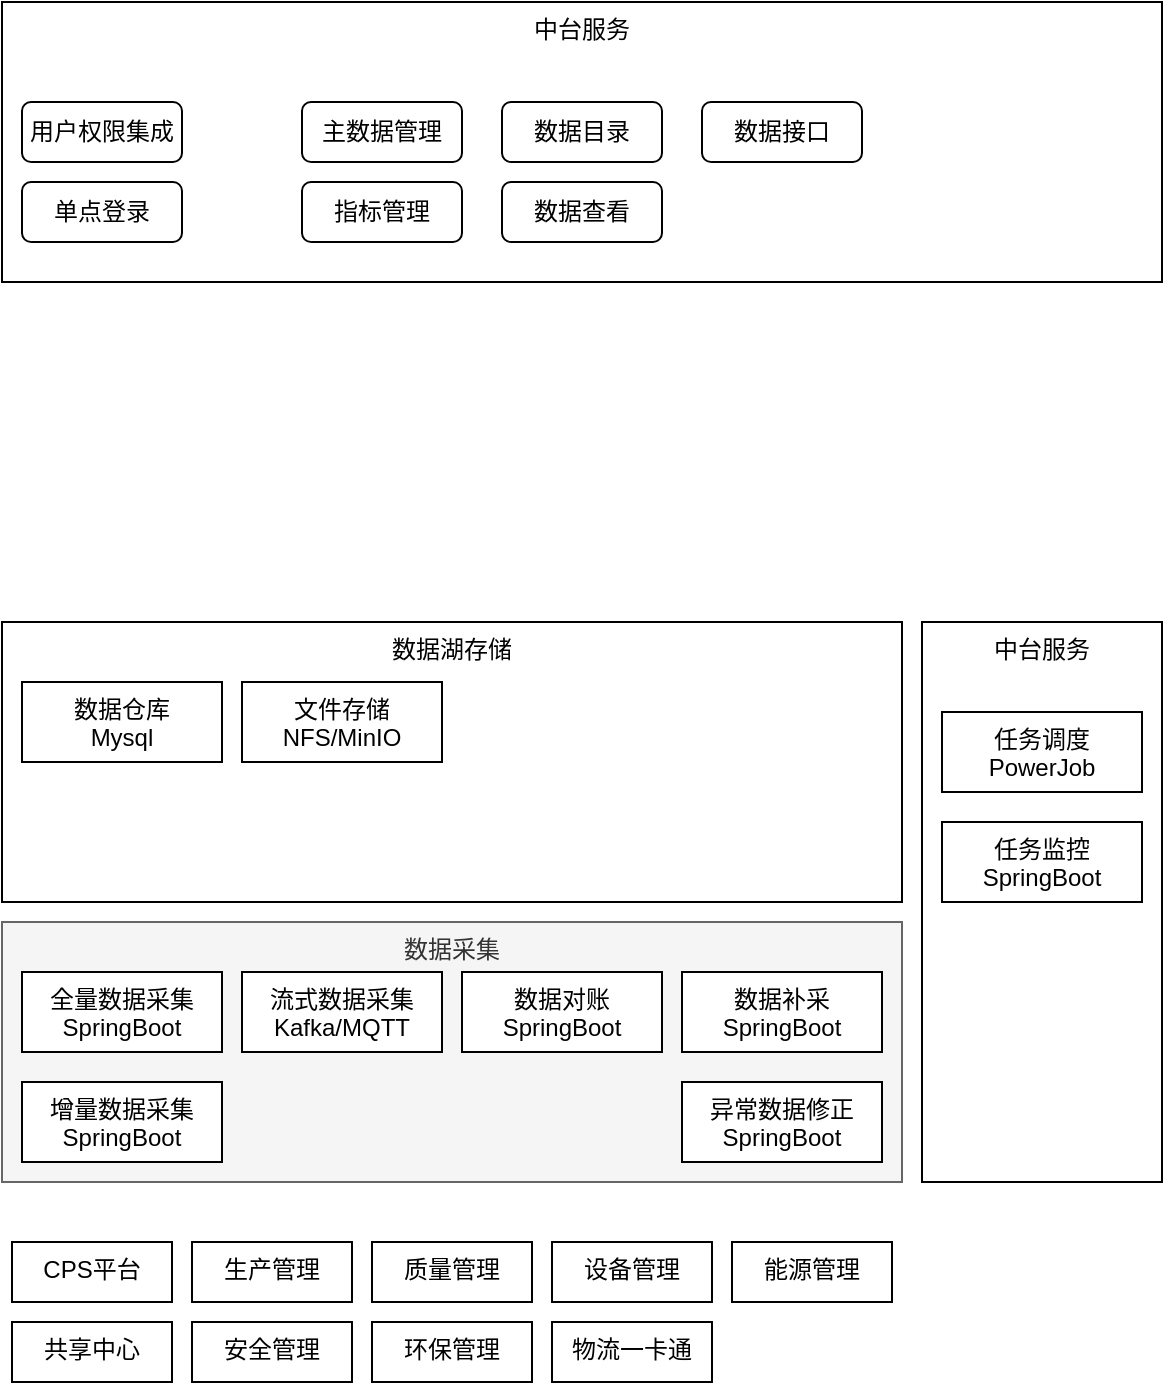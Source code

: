 <mxfile version="17.4.6" type="github">
  <diagram id="L2R32xq3GNuSgDwLyyQL" name="分层架构">
    <mxGraphModel dx="1271" dy="629" grid="1" gridSize="10" guides="1" tooltips="1" connect="1" arrows="1" fold="1" page="1" pageScale="1" pageWidth="827" pageHeight="1169" math="0" shadow="0">
      <root>
        <mxCell id="0" />
        <mxCell id="1" parent="0" />
        <mxCell id="9xCpuu_k8cyC96uPTRZQ-25" value="中台服务" style="rounded=0;whiteSpace=wrap;html=1;verticalAlign=top;" vertex="1" parent="1">
          <mxGeometry x="570" y="410" width="120" height="280" as="geometry" />
        </mxCell>
        <mxCell id="dHJ5faFvzqeMJSQzpvrs-1" value="中台服务" style="rounded=0;whiteSpace=wrap;html=1;verticalAlign=top;" parent="1" vertex="1">
          <mxGeometry x="110" y="100" width="580" height="140" as="geometry" />
        </mxCell>
        <mxCell id="dHJ5faFvzqeMJSQzpvrs-2" value="用户权限集成" style="rounded=1;whiteSpace=wrap;html=1;" parent="1" vertex="1">
          <mxGeometry x="120" y="150" width="80" height="30" as="geometry" />
        </mxCell>
        <mxCell id="dHJ5faFvzqeMJSQzpvrs-3" value="单点登录" style="rounded=1;whiteSpace=wrap;html=1;" parent="1" vertex="1">
          <mxGeometry x="120" y="190" width="80" height="30" as="geometry" />
        </mxCell>
        <mxCell id="dHJ5faFvzqeMJSQzpvrs-5" value="主数据管理" style="rounded=1;whiteSpace=wrap;html=1;" parent="1" vertex="1">
          <mxGeometry x="260" y="150" width="80" height="30" as="geometry" />
        </mxCell>
        <mxCell id="dHJ5faFvzqeMJSQzpvrs-6" value="指标管理" style="rounded=1;whiteSpace=wrap;html=1;" parent="1" vertex="1">
          <mxGeometry x="260" y="190" width="80" height="30" as="geometry" />
        </mxCell>
        <mxCell id="dHJ5faFvzqeMJSQzpvrs-7" value="数据接口" style="rounded=1;whiteSpace=wrap;html=1;" parent="1" vertex="1">
          <mxGeometry x="460" y="150" width="80" height="30" as="geometry" />
        </mxCell>
        <mxCell id="9xCpuu_k8cyC96uPTRZQ-1" value="数据目录" style="rounded=1;whiteSpace=wrap;html=1;" vertex="1" parent="1">
          <mxGeometry x="360" y="150" width="80" height="30" as="geometry" />
        </mxCell>
        <mxCell id="9xCpuu_k8cyC96uPTRZQ-2" value="数据查看" style="rounded=1;whiteSpace=wrap;html=1;" vertex="1" parent="1">
          <mxGeometry x="360" y="190" width="80" height="30" as="geometry" />
        </mxCell>
        <mxCell id="9xCpuu_k8cyC96uPTRZQ-3" value="数据湖存储" style="rounded=0;whiteSpace=wrap;html=1;verticalAlign=top;" vertex="1" parent="1">
          <mxGeometry x="110" y="410" width="450" height="140" as="geometry" />
        </mxCell>
        <mxCell id="9xCpuu_k8cyC96uPTRZQ-4" value="数据采集" style="rounded=0;whiteSpace=wrap;html=1;verticalAlign=top;fillColor=#f5f5f5;strokeColor=#666666;fontColor=#333333;" vertex="1" parent="1">
          <mxGeometry x="110" y="560" width="450" height="130" as="geometry" />
        </mxCell>
        <mxCell id="9xCpuu_k8cyC96uPTRZQ-8" value="CPS平台" style="rounded=0;whiteSpace=wrap;html=1;verticalAlign=top;align=center;" vertex="1" parent="1">
          <mxGeometry x="115" y="720" width="80" height="30" as="geometry" />
        </mxCell>
        <mxCell id="9xCpuu_k8cyC96uPTRZQ-9" value="共享中心" style="rounded=0;whiteSpace=wrap;html=1;verticalAlign=top;align=center;" vertex="1" parent="1">
          <mxGeometry x="115" y="760" width="80" height="30" as="geometry" />
        </mxCell>
        <mxCell id="9xCpuu_k8cyC96uPTRZQ-10" value="生产管理" style="rounded=0;whiteSpace=wrap;html=1;verticalAlign=top;align=center;" vertex="1" parent="1">
          <mxGeometry x="205" y="720" width="80" height="30" as="geometry" />
        </mxCell>
        <mxCell id="9xCpuu_k8cyC96uPTRZQ-11" value="质量管理" style="rounded=0;whiteSpace=wrap;html=1;verticalAlign=top;align=center;" vertex="1" parent="1">
          <mxGeometry x="295" y="720" width="80" height="30" as="geometry" />
        </mxCell>
        <mxCell id="9xCpuu_k8cyC96uPTRZQ-12" value="设备管理" style="rounded=0;whiteSpace=wrap;html=1;verticalAlign=top;align=center;" vertex="1" parent="1">
          <mxGeometry x="385" y="720" width="80" height="30" as="geometry" />
        </mxCell>
        <mxCell id="9xCpuu_k8cyC96uPTRZQ-13" value="能源管理" style="rounded=0;whiteSpace=wrap;html=1;verticalAlign=top;align=center;" vertex="1" parent="1">
          <mxGeometry x="475" y="720" width="80" height="30" as="geometry" />
        </mxCell>
        <mxCell id="9xCpuu_k8cyC96uPTRZQ-14" value="安全管理" style="rounded=0;whiteSpace=wrap;html=1;verticalAlign=top;align=center;" vertex="1" parent="1">
          <mxGeometry x="205" y="760" width="80" height="30" as="geometry" />
        </mxCell>
        <mxCell id="9xCpuu_k8cyC96uPTRZQ-15" value="环保管理" style="rounded=0;whiteSpace=wrap;html=1;verticalAlign=top;align=center;" vertex="1" parent="1">
          <mxGeometry x="295" y="760" width="80" height="30" as="geometry" />
        </mxCell>
        <mxCell id="9xCpuu_k8cyC96uPTRZQ-16" value="物流一卡通" style="rounded=0;whiteSpace=wrap;html=1;verticalAlign=top;align=center;" vertex="1" parent="1">
          <mxGeometry x="385" y="760" width="80" height="30" as="geometry" />
        </mxCell>
        <mxCell id="9xCpuu_k8cyC96uPTRZQ-17" value="全量数据采集&lt;br&gt;SpringBoot" style="rounded=0;whiteSpace=wrap;html=1;verticalAlign=top;align=center;" vertex="1" parent="1">
          <mxGeometry x="120" y="585" width="100" height="40" as="geometry" />
        </mxCell>
        <mxCell id="9xCpuu_k8cyC96uPTRZQ-18" value="增量数据采集&lt;br&gt;SpringBoot" style="rounded=0;whiteSpace=wrap;html=1;verticalAlign=top;align=center;" vertex="1" parent="1">
          <mxGeometry x="120" y="640" width="100" height="40" as="geometry" />
        </mxCell>
        <mxCell id="9xCpuu_k8cyC96uPTRZQ-19" value="流式数据采集&lt;br&gt;Kafka/MQTT" style="rounded=0;whiteSpace=wrap;html=1;verticalAlign=top;align=center;" vertex="1" parent="1">
          <mxGeometry x="230" y="585" width="100" height="40" as="geometry" />
        </mxCell>
        <mxCell id="9xCpuu_k8cyC96uPTRZQ-20" value="任务调度&lt;br&gt;PowerJob" style="rounded=0;whiteSpace=wrap;html=1;verticalAlign=top;align=center;" vertex="1" parent="1">
          <mxGeometry x="580" y="455" width="100" height="40" as="geometry" />
        </mxCell>
        <mxCell id="9xCpuu_k8cyC96uPTRZQ-21" value="数据补采&lt;br&gt;SpringBoot" style="rounded=0;whiteSpace=wrap;html=1;verticalAlign=top;align=center;" vertex="1" parent="1">
          <mxGeometry x="450" y="585" width="100" height="40" as="geometry" />
        </mxCell>
        <mxCell id="9xCpuu_k8cyC96uPTRZQ-22" value="异常数据修正&lt;br&gt;SpringBoot" style="rounded=0;whiteSpace=wrap;html=1;verticalAlign=top;align=center;" vertex="1" parent="1">
          <mxGeometry x="450" y="640" width="100" height="40" as="geometry" />
        </mxCell>
        <mxCell id="9xCpuu_k8cyC96uPTRZQ-23" value="任务监控&lt;br&gt;SpringBoot" style="rounded=0;whiteSpace=wrap;html=1;verticalAlign=top;align=center;" vertex="1" parent="1">
          <mxGeometry x="580" y="510" width="100" height="40" as="geometry" />
        </mxCell>
        <mxCell id="9xCpuu_k8cyC96uPTRZQ-24" value="数据对账&lt;br&gt;SpringBoot" style="rounded=0;whiteSpace=wrap;html=1;verticalAlign=top;align=center;" vertex="1" parent="1">
          <mxGeometry x="340" y="585" width="100" height="40" as="geometry" />
        </mxCell>
        <mxCell id="9xCpuu_k8cyC96uPTRZQ-26" value="数据仓库&lt;br&gt;Mysql" style="rounded=0;whiteSpace=wrap;html=1;verticalAlign=top;align=center;" vertex="1" parent="1">
          <mxGeometry x="120" y="440" width="100" height="40" as="geometry" />
        </mxCell>
        <mxCell id="9xCpuu_k8cyC96uPTRZQ-27" value="文件存储&lt;br&gt;NFS/MinIO" style="rounded=0;whiteSpace=wrap;html=1;verticalAlign=top;align=center;" vertex="1" parent="1">
          <mxGeometry x="230" y="440" width="100" height="40" as="geometry" />
        </mxCell>
      </root>
    </mxGraphModel>
  </diagram>
</mxfile>
